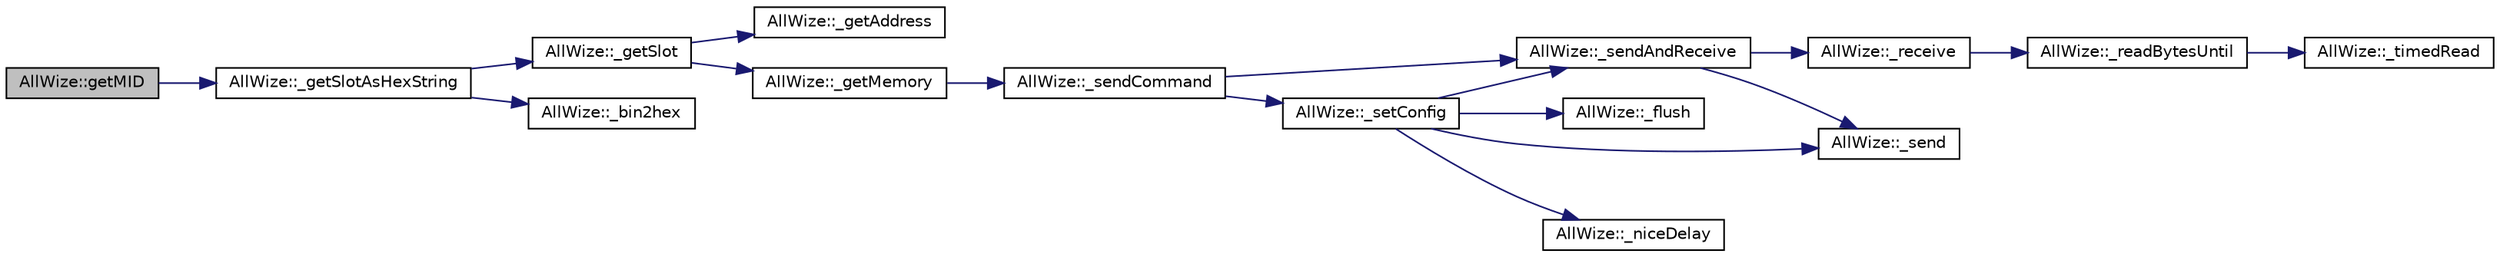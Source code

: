 digraph "AllWize::getMID"
{
  edge [fontname="Helvetica",fontsize="10",labelfontname="Helvetica",labelfontsize="10"];
  node [fontname="Helvetica",fontsize="10",shape=record];
  rankdir="LR";
  Node995 [label="AllWize::getMID",height=0.2,width=0.4,color="black", fillcolor="grey75", style="filled", fontcolor="black"];
  Node995 -> Node996 [color="midnightblue",fontsize="10",style="solid",fontname="Helvetica"];
  Node996 [label="AllWize::_getSlotAsHexString",height=0.2,width=0.4,color="black", fillcolor="white", style="filled",URL="$classAllWize.html#a00c33c9c6ea16acda17c42e2070b2c74",tooltip="Returns the contents of the memory from a certain address as an HEX String. "];
  Node996 -> Node997 [color="midnightblue",fontsize="10",style="solid",fontname="Helvetica"];
  Node997 [label="AllWize::_getSlot",height=0.2,width=0.4,color="black", fillcolor="white", style="filled",URL="$classAllWize.html#ac0d6169d045fc89d16c17e8cfe838169",tooltip="Returns the contents of single-byte memory slot. "];
  Node997 -> Node998 [color="midnightblue",fontsize="10",style="solid",fontname="Helvetica"];
  Node998 [label="AllWize::_getAddress",height=0.2,width=0.4,color="black", fillcolor="white", style="filled",URL="$classAllWize.html#a15521b383a1cf20ac9e7adf6bc90b792",tooltip="Return the physical memory address for the given slot. "];
  Node997 -> Node999 [color="midnightblue",fontsize="10",style="solid",fontname="Helvetica"];
  Node999 [label="AllWize::_getMemory",height=0.2,width=0.4,color="black", fillcolor="white", style="filled",URL="$classAllWize.html#a34b0c983476c007f65c9da0501a4037d",tooltip="Returns the contents of memory address. "];
  Node999 -> Node1000 [color="midnightblue",fontsize="10",style="solid",fontname="Helvetica"];
  Node1000 [label="AllWize::_sendCommand",height=0.2,width=0.4,color="black", fillcolor="white", style="filled",URL="$classAllWize.html#aa396ffb4a719730440575425c981adef",tooltip="Sends a command with the given data. "];
  Node1000 -> Node1001 [color="midnightblue",fontsize="10",style="solid",fontname="Helvetica"];
  Node1001 [label="AllWize::_setConfig",height=0.2,width=0.4,color="black", fillcolor="white", style="filled",URL="$classAllWize.html#a493af0599b973f713192b175000264e6",tooltip="Sets or unsets config mode. "];
  Node1001 -> Node1002 [color="midnightblue",fontsize="10",style="solid",fontname="Helvetica"];
  Node1002 [label="AllWize::_flush",height=0.2,width=0.4,color="black", fillcolor="white", style="filled",URL="$classAllWize.html#ace21941ce1a1174ef567c1a269ebf551",tooltip="Flushes the serial line to the module. "];
  Node1001 -> Node1003 [color="midnightblue",fontsize="10",style="solid",fontname="Helvetica"];
  Node1003 [label="AllWize::_sendAndReceive",height=0.2,width=0.4,color="black", fillcolor="white", style="filled",URL="$classAllWize.html#af4c575f742b3c2a837058846b83fbfe1",tooltip="Sends a binary buffer and waits for response. Returns the number of bytes received and stored in the ..."];
  Node1003 -> Node1004 [color="midnightblue",fontsize="10",style="solid",fontname="Helvetica"];
  Node1004 [label="AllWize::_send",height=0.2,width=0.4,color="black", fillcolor="white", style="filled",URL="$classAllWize.html#ac194cac5fd63b864ef567fb7a51a2ac9",tooltip="Sends a binary buffer to the module UART. Returns the number of bytes actually sent. "];
  Node1003 -> Node1005 [color="midnightblue",fontsize="10",style="solid",fontname="Helvetica"];
  Node1005 [label="AllWize::_receive",height=0.2,width=0.4,color="black", fillcolor="white", style="filled",URL="$classAllWize.html#a197c8bd0c47789acefd4e360ca697feb",tooltip="Listens to incoming data from the module until timeout or END_OF_RESPONSE. "];
  Node1005 -> Node1006 [color="midnightblue",fontsize="10",style="solid",fontname="Helvetica"];
  Node1006 [label="AllWize::_readBytesUntil",height=0.2,width=0.4,color="black", fillcolor="white", style="filled",URL="$classAllWize.html#a3cdbc480293b0e3c24107c549b485d5c",tooltip="Reads the stream buffer up to a certain char or times out. "];
  Node1006 -> Node1007 [color="midnightblue",fontsize="10",style="solid",fontname="Helvetica"];
  Node1007 [label="AllWize::_timedRead",height=0.2,width=0.4,color="black", fillcolor="white", style="filled",URL="$classAllWize.html#ac33ba05cebc3de22babb477922a07eaf",tooltip="Reads a byte from the stream with a timeout. "];
  Node1001 -> Node1004 [color="midnightblue",fontsize="10",style="solid",fontname="Helvetica"];
  Node1001 -> Node1008 [color="midnightblue",fontsize="10",style="solid",fontname="Helvetica"];
  Node1008 [label="AllWize::_niceDelay",height=0.2,width=0.4,color="black", fillcolor="white", style="filled",URL="$classAllWize.html#afeed45d2a47e184092d6dcd64c22fb72",tooltip="Does a non-blocking delay. "];
  Node1000 -> Node1003 [color="midnightblue",fontsize="10",style="solid",fontname="Helvetica"];
  Node996 -> Node1009 [color="midnightblue",fontsize="10",style="solid",fontname="Helvetica"];
  Node1009 [label="AllWize::_bin2hex",height=0.2,width=0.4,color="black", fillcolor="white", style="filled",URL="$classAllWize.html#a94b1aaf0da885e981348fd4545856403",tooltip="Converts a binary buffer to an hex c-string. "];
}

